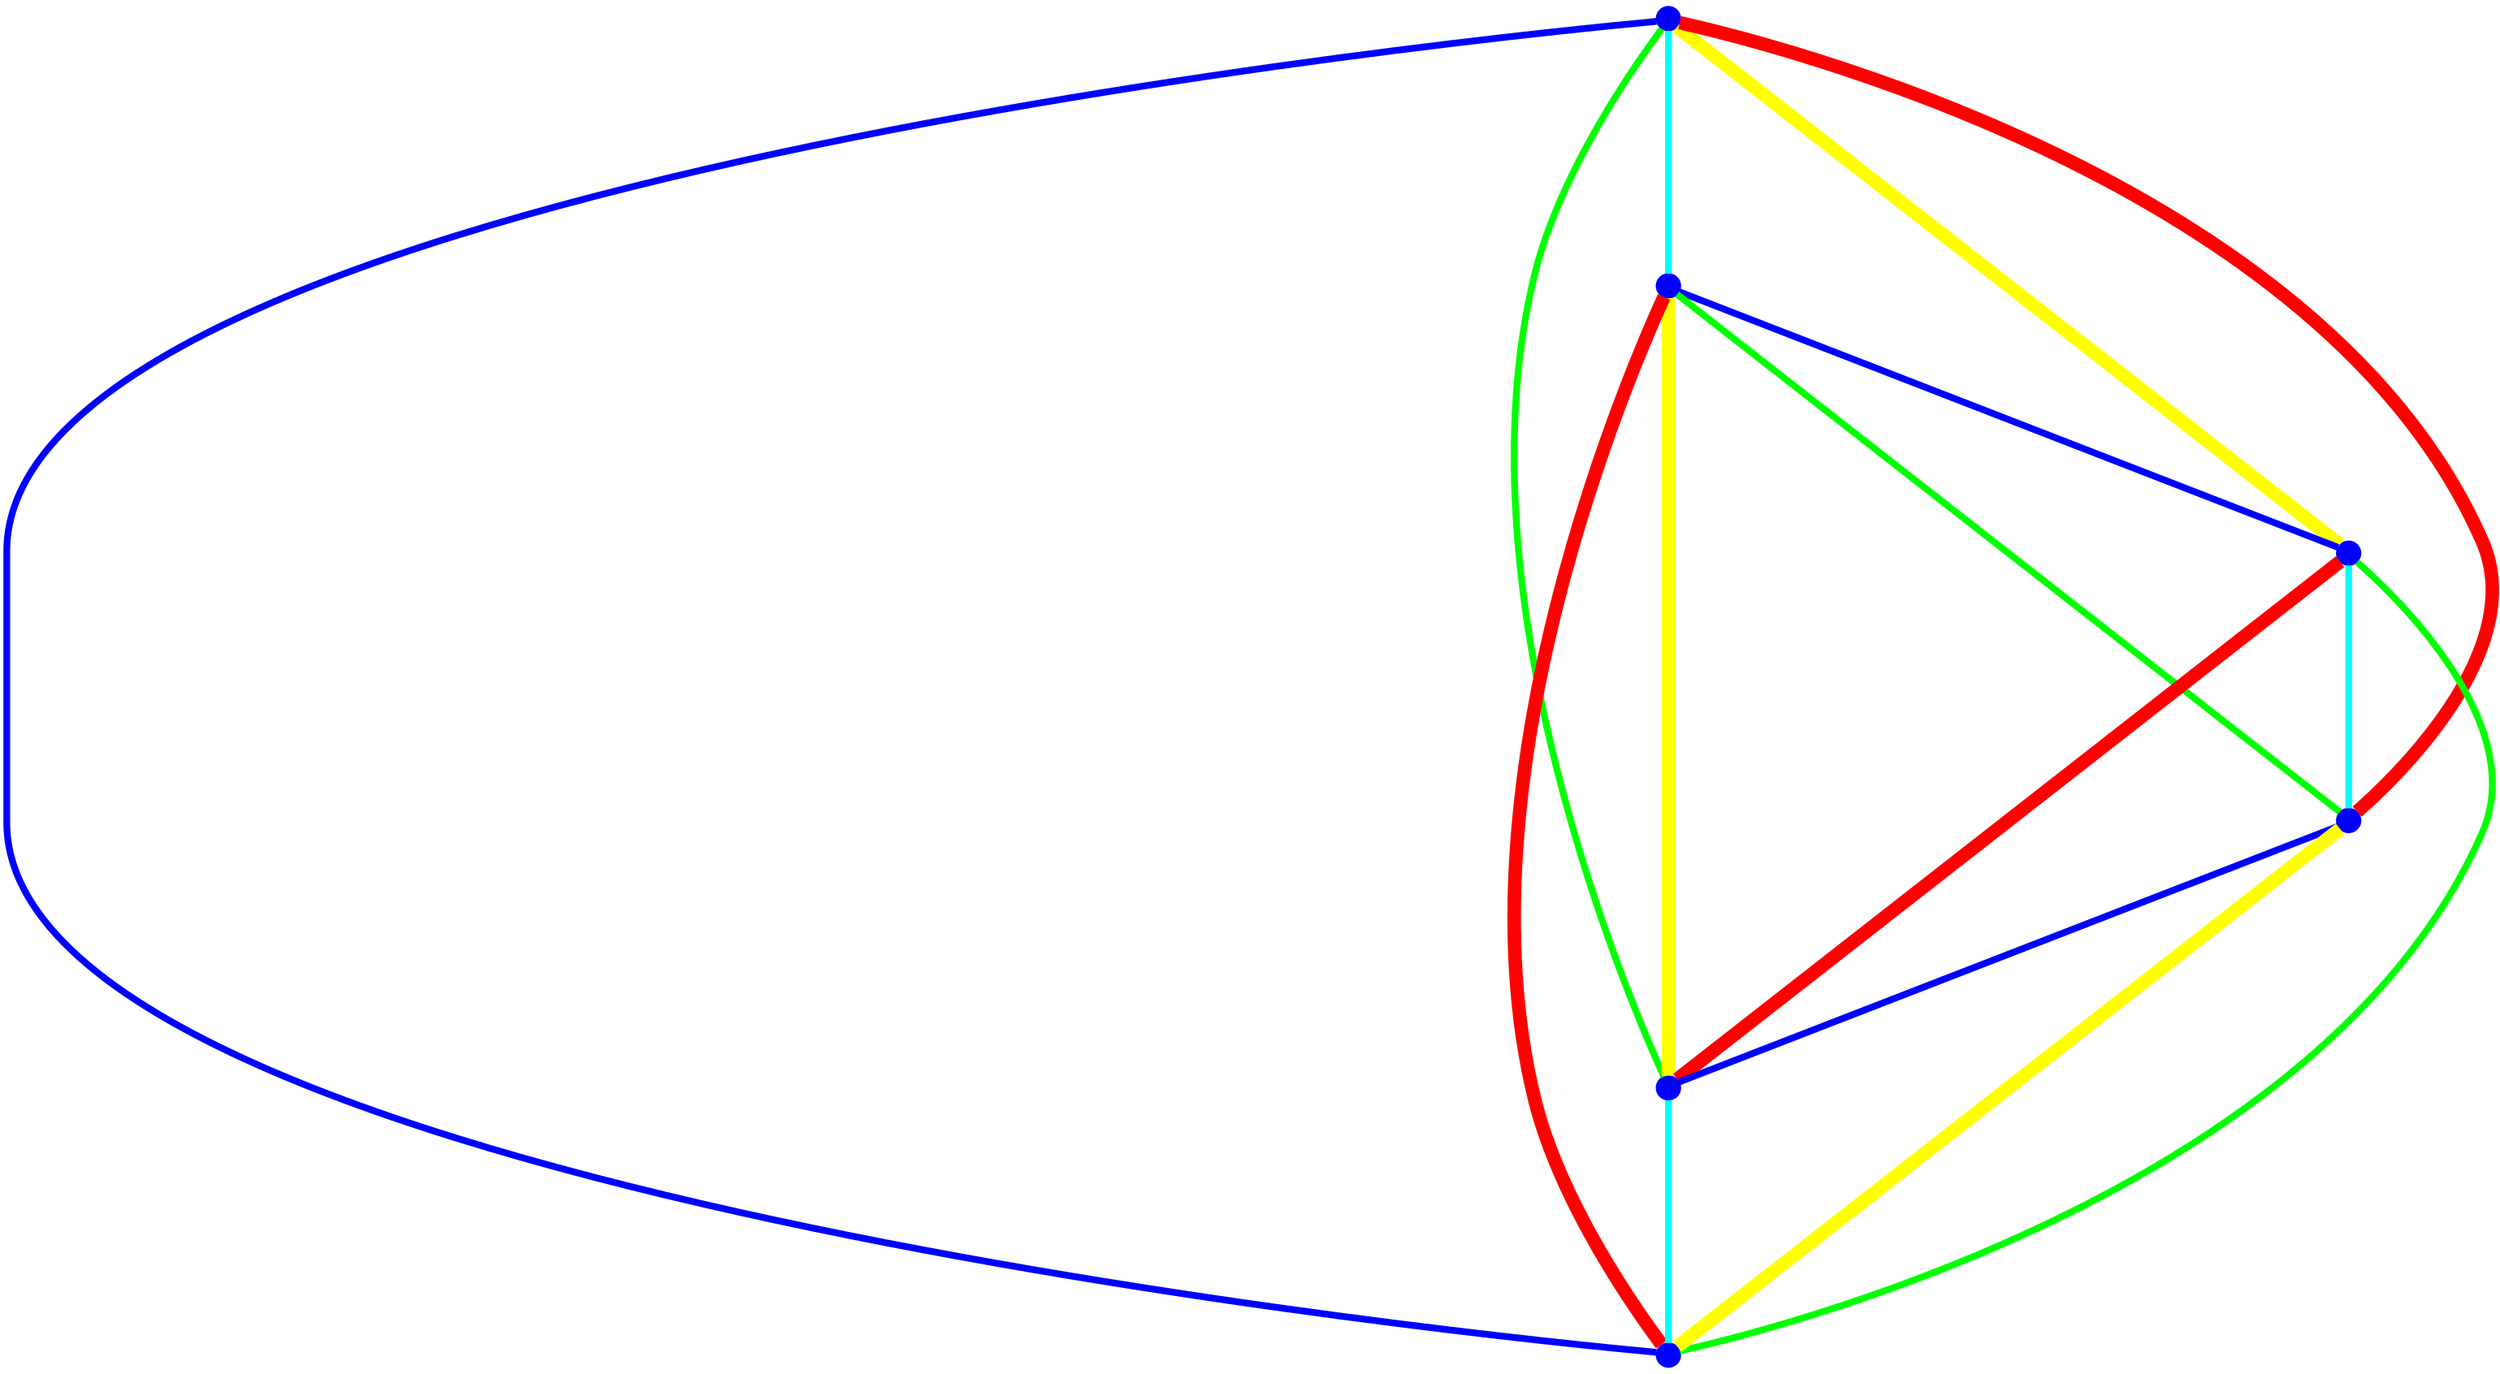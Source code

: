 graph {
ranksep=2
nodesep=2
node [label="" shape=circle style=filled fixedsize=true color=blue fillcolor=blue width=0.2];
"1" -- "2" [style="solid",penwidth="4",color="cyan"];
"1" -- "3" [style="solid",penwidth="8",color="yellow"];
"1" -- "4" [style="solid",penwidth="8",color="red"];
"1" -- "5" [style="solid",penwidth="4",color="green"];
"1" -- "6" [style="solid",penwidth="4",color="blue"];
"2" -- "3" [style="solid",penwidth="4",color="blue"];
"2" -- "4" [style="solid",penwidth="4",color="green"];
"2" -- "5" [style="solid",penwidth="8",color="yellow"];
"2" -- "6" [style="solid",penwidth="8",color="red"];
"3" -- "4" [style="solid",penwidth="4",color="cyan"];
"3" -- "5" [style="solid",penwidth="8",color="red"];
"3" -- "6" [style="solid",penwidth="4",color="green"];
"4" -- "5" [style="solid",penwidth="4",color="blue"];
"4" -- "6" [style="solid",penwidth="8",color="yellow"];
"5" -- "6" [style="solid",penwidth="4",color="cyan"];
}

